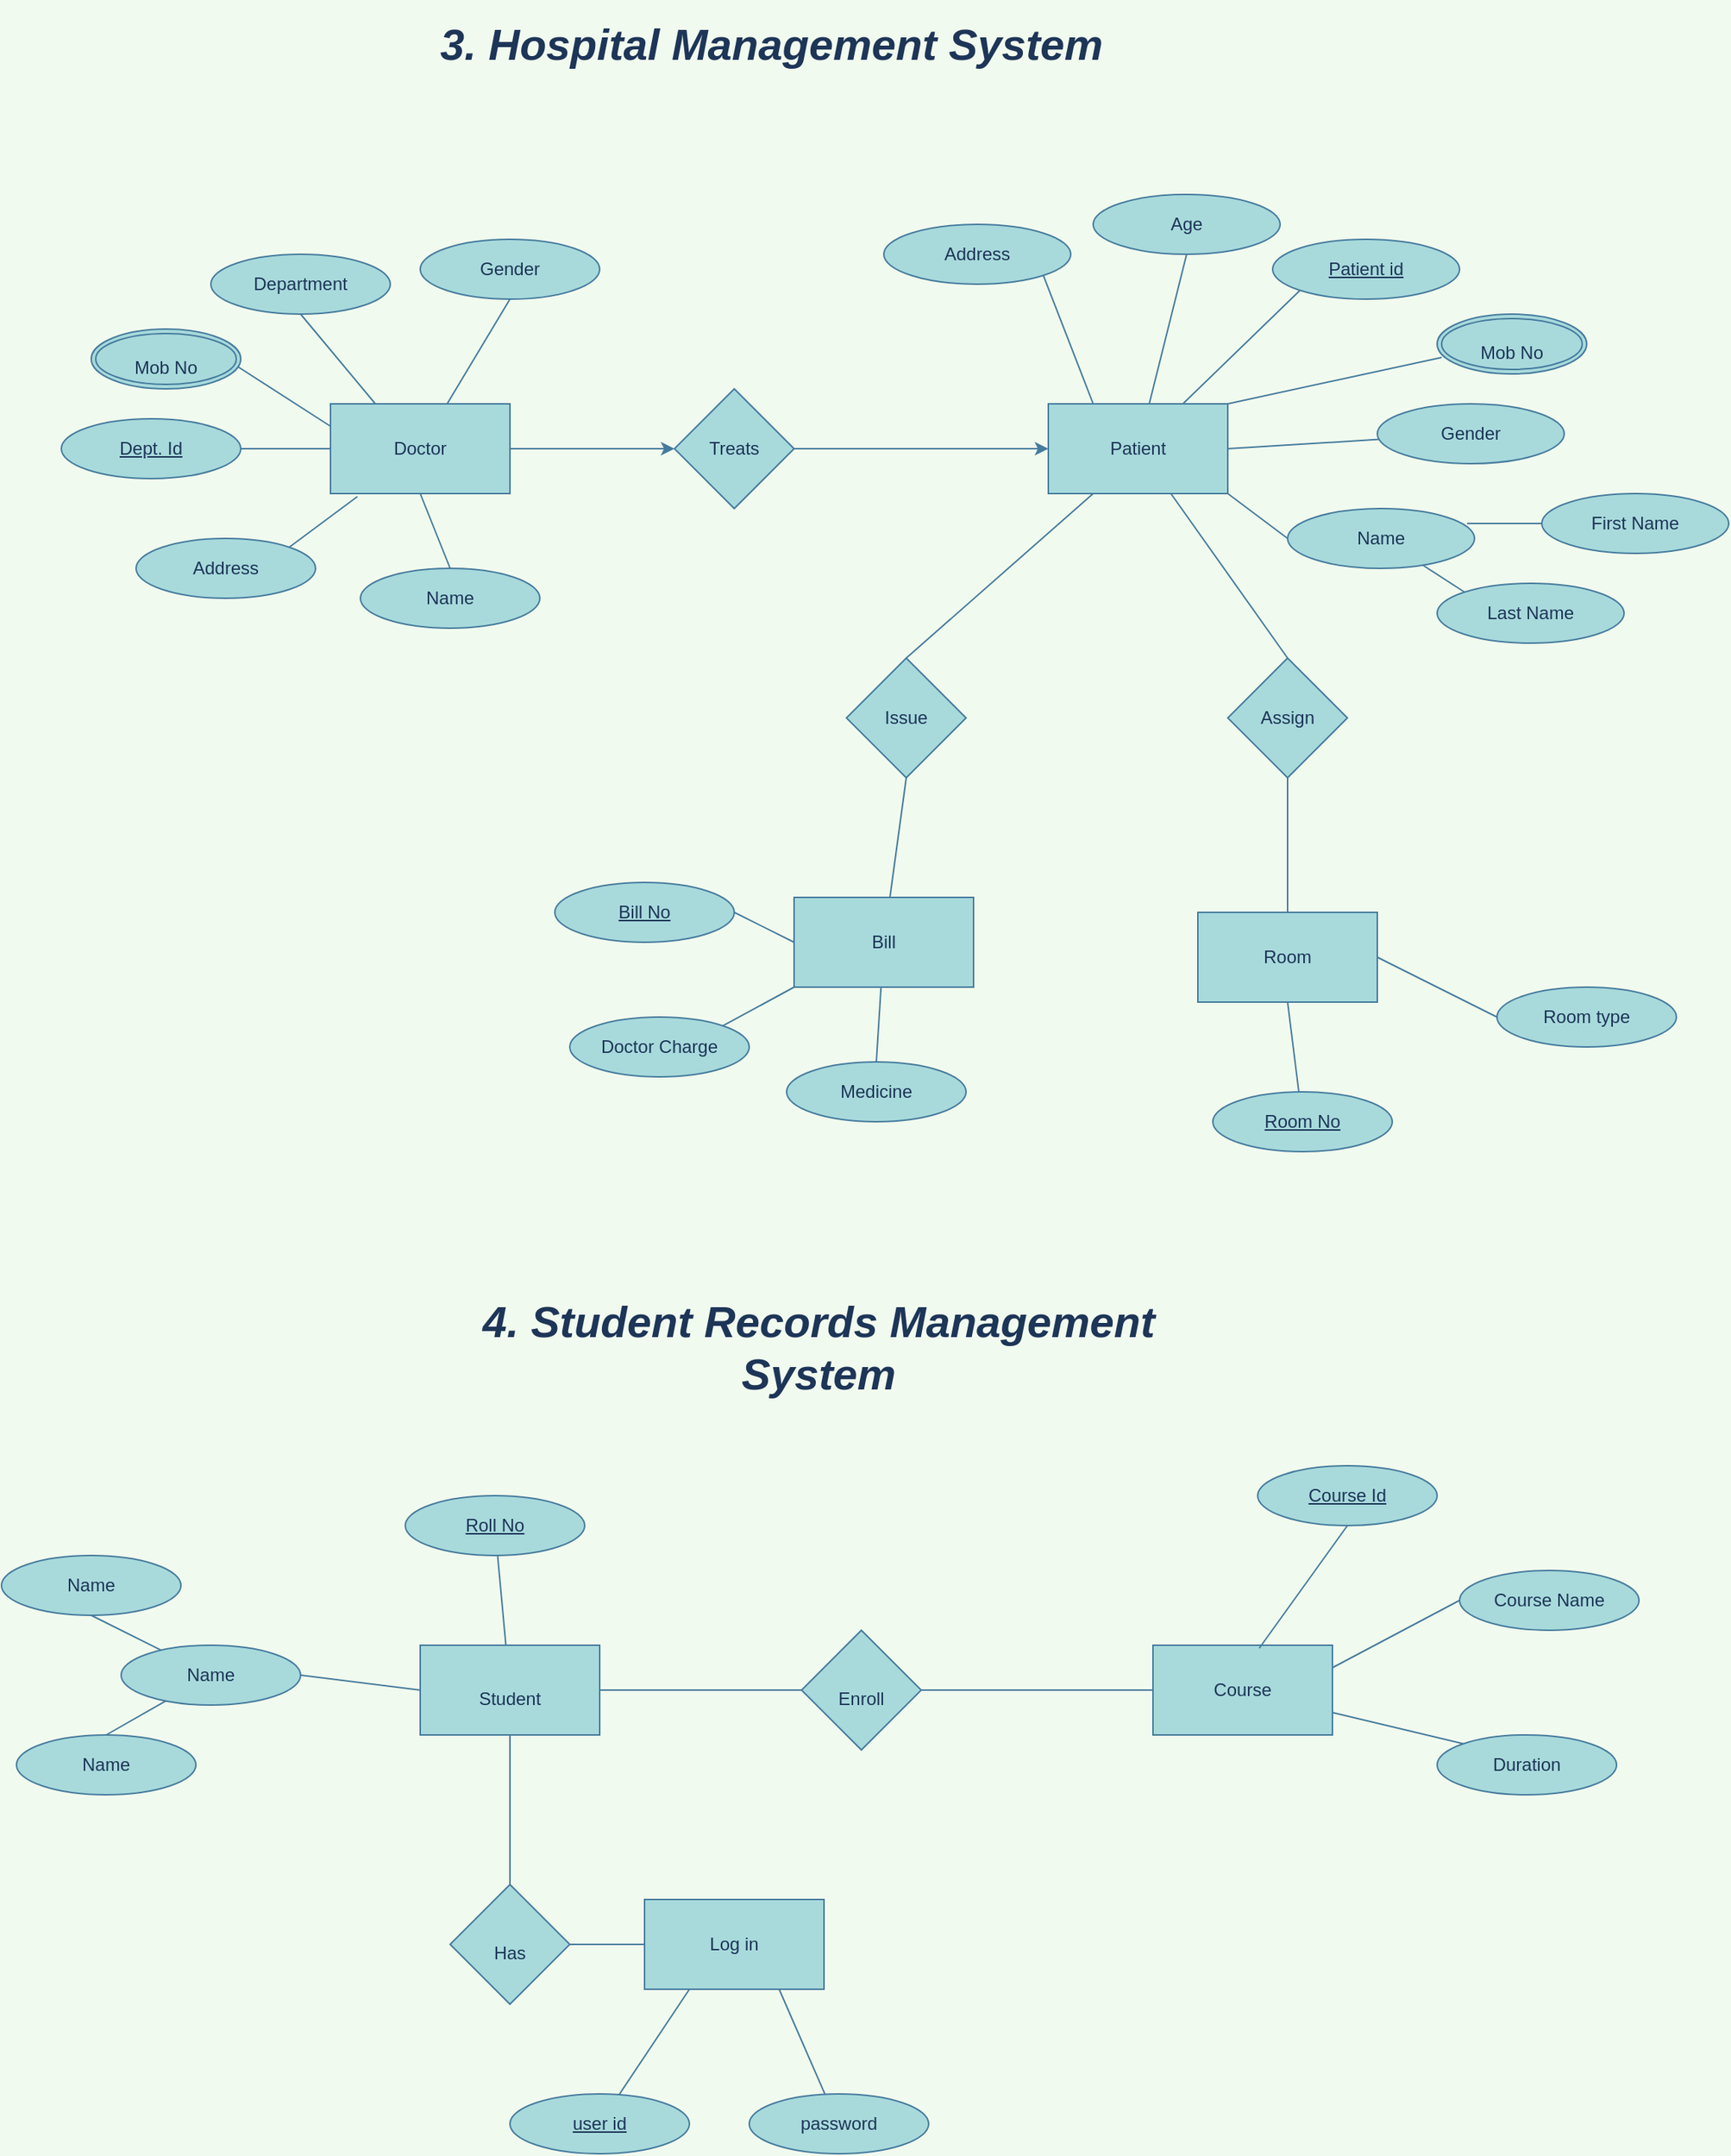 <mxfile version="13.6.3" type="github">
  <diagram id="R2lEEEUBdFMjLlhIrx00" name="Page-1">
    <mxGraphModel dx="868" dy="450" grid="1" gridSize="10" guides="1" tooltips="1" connect="1" arrows="1" fold="1" page="1" pageScale="1" pageWidth="1169" pageHeight="1654" background="#F1FAEE" math="0" shadow="0" extFonts="Permanent Marker^https://fonts.googleapis.com/css?family=Permanent+Marker">
      <root>
        <mxCell id="0" />
        <mxCell id="1" parent="0" />
        <mxCell id="_eVWGeXYlSwZRmj96UgA-4" style="edgeStyle=orthogonalEdgeStyle;rounded=0;orthogonalLoop=1;jettySize=auto;html=1;exitX=1;exitY=0.5;exitDx=0;exitDy=0;entryX=0;entryY=0.5;entryDx=0;entryDy=0;labelBackgroundColor=#F1FAEE;strokeColor=#457B9D;fontColor=#1D3557;" edge="1" parent="1" source="_eVWGeXYlSwZRmj96UgA-1" target="_eVWGeXYlSwZRmj96UgA-2">
          <mxGeometry relative="1" as="geometry" />
        </mxCell>
        <mxCell id="_eVWGeXYlSwZRmj96UgA-13" style="rounded=0;orthogonalLoop=1;jettySize=auto;html=1;exitX=0.25;exitY=0;exitDx=0;exitDy=0;endArrow=none;endFill=0;entryX=0.5;entryY=1;entryDx=0;entryDy=0;labelBackgroundColor=#F1FAEE;strokeColor=#457B9D;fontColor=#1D3557;" edge="1" parent="1" source="_eVWGeXYlSwZRmj96UgA-1" target="_eVWGeXYlSwZRmj96UgA-6">
          <mxGeometry relative="1" as="geometry">
            <mxPoint x="210" y="270" as="targetPoint" />
          </mxGeometry>
        </mxCell>
        <mxCell id="_eVWGeXYlSwZRmj96UgA-58" style="edgeStyle=none;rounded=1;orthogonalLoop=1;jettySize=auto;html=1;exitX=0;exitY=0.25;exitDx=0;exitDy=0;endArrow=none;endFill=0;strokeColor=#457B9D;fillColor=#A8DADC;fontSize=29;fontColor=#1D3557;" edge="1" parent="1" source="_eVWGeXYlSwZRmj96UgA-1">
          <mxGeometry relative="1" as="geometry">
            <mxPoint x="160" y="290" as="targetPoint" />
          </mxGeometry>
        </mxCell>
        <mxCell id="_eVWGeXYlSwZRmj96UgA-1" value="Doctor" style="rounded=0;whiteSpace=wrap;html=1;fillColor=#A8DADC;strokeColor=#457B9D;fontColor=#1D3557;" vertex="1" parent="1">
          <mxGeometry x="230" y="320" width="120" height="60" as="geometry" />
        </mxCell>
        <mxCell id="_eVWGeXYlSwZRmj96UgA-5" style="edgeStyle=orthogonalEdgeStyle;rounded=0;orthogonalLoop=1;jettySize=auto;html=1;exitX=1;exitY=0.5;exitDx=0;exitDy=0;labelBackgroundColor=#F1FAEE;strokeColor=#457B9D;fontColor=#1D3557;" edge="1" parent="1" source="_eVWGeXYlSwZRmj96UgA-2" target="_eVWGeXYlSwZRmj96UgA-3">
          <mxGeometry relative="1" as="geometry" />
        </mxCell>
        <mxCell id="_eVWGeXYlSwZRmj96UgA-2" value="Treats" style="rhombus;whiteSpace=wrap;html=1;fillColor=#A8DADC;strokeColor=#457B9D;fontColor=#1D3557;" vertex="1" parent="1">
          <mxGeometry x="460" y="310" width="80" height="80" as="geometry" />
        </mxCell>
        <mxCell id="_eVWGeXYlSwZRmj96UgA-56" style="rounded=1;orthogonalLoop=1;jettySize=auto;html=1;exitX=1;exitY=0;exitDx=0;exitDy=0;strokeColor=#457B9D;fillColor=#A8DADC;fontSize=29;fontColor=#1D3557;entryX=0.03;entryY=0.725;entryDx=0;entryDy=0;entryPerimeter=0;endArrow=none;endFill=0;" edge="1" parent="1" source="_eVWGeXYlSwZRmj96UgA-3" target="_eVWGeXYlSwZRmj96UgA-55">
          <mxGeometry relative="1" as="geometry">
            <mxPoint x="880" y="300" as="targetPoint" />
          </mxGeometry>
        </mxCell>
        <mxCell id="_eVWGeXYlSwZRmj96UgA-3" value="Patient" style="rounded=0;whiteSpace=wrap;html=1;fillColor=#A8DADC;strokeColor=#457B9D;fontColor=#1D3557;" vertex="1" parent="1">
          <mxGeometry x="710" y="320" width="120" height="60" as="geometry" />
        </mxCell>
        <mxCell id="_eVWGeXYlSwZRmj96UgA-6" value="Department" style="ellipse;whiteSpace=wrap;html=1;fillColor=#A8DADC;strokeColor=#457B9D;fontColor=#1D3557;" vertex="1" parent="1">
          <mxGeometry x="150" y="220" width="120" height="40" as="geometry" />
        </mxCell>
        <mxCell id="_eVWGeXYlSwZRmj96UgA-15" style="edgeStyle=none;rounded=0;orthogonalLoop=1;jettySize=auto;html=1;exitX=1;exitY=0.5;exitDx=0;exitDy=0;entryX=0;entryY=0.5;entryDx=0;entryDy=0;endArrow=none;endFill=0;labelBackgroundColor=#F1FAEE;strokeColor=#457B9D;fontColor=#1D3557;" edge="1" parent="1" source="_eVWGeXYlSwZRmj96UgA-8" target="_eVWGeXYlSwZRmj96UgA-1">
          <mxGeometry relative="1" as="geometry" />
        </mxCell>
        <mxCell id="_eVWGeXYlSwZRmj96UgA-8" value="&lt;u&gt;Dept. Id&lt;/u&gt;" style="ellipse;whiteSpace=wrap;html=1;fillColor=#A8DADC;strokeColor=#457B9D;fontColor=#1D3557;" vertex="1" parent="1">
          <mxGeometry x="50" y="330" width="120" height="40" as="geometry" />
        </mxCell>
        <mxCell id="_eVWGeXYlSwZRmj96UgA-18" style="edgeStyle=none;rounded=0;orthogonalLoop=1;jettySize=auto;html=1;exitX=0.5;exitY=1;exitDx=0;exitDy=0;endArrow=none;endFill=0;labelBackgroundColor=#F1FAEE;strokeColor=#457B9D;fontColor=#1D3557;" edge="1" parent="1" source="_eVWGeXYlSwZRmj96UgA-9" target="_eVWGeXYlSwZRmj96UgA-1">
          <mxGeometry relative="1" as="geometry" />
        </mxCell>
        <mxCell id="_eVWGeXYlSwZRmj96UgA-9" value="Gender" style="ellipse;whiteSpace=wrap;html=1;fillColor=#A8DADC;strokeColor=#457B9D;fontColor=#1D3557;" vertex="1" parent="1">
          <mxGeometry x="290" y="210" width="120" height="40" as="geometry" />
        </mxCell>
        <mxCell id="_eVWGeXYlSwZRmj96UgA-16" style="edgeStyle=none;rounded=0;orthogonalLoop=1;jettySize=auto;html=1;exitX=1;exitY=0;exitDx=0;exitDy=0;entryX=0.15;entryY=1.033;entryDx=0;entryDy=0;entryPerimeter=0;endArrow=none;endFill=0;labelBackgroundColor=#F1FAEE;strokeColor=#457B9D;fontColor=#1D3557;" edge="1" parent="1" source="_eVWGeXYlSwZRmj96UgA-10" target="_eVWGeXYlSwZRmj96UgA-1">
          <mxGeometry relative="1" as="geometry" />
        </mxCell>
        <mxCell id="_eVWGeXYlSwZRmj96UgA-10" value="Address" style="ellipse;whiteSpace=wrap;html=1;fillColor=#A8DADC;strokeColor=#457B9D;fontColor=#1D3557;" vertex="1" parent="1">
          <mxGeometry x="100" y="410" width="120" height="40" as="geometry" />
        </mxCell>
        <mxCell id="_eVWGeXYlSwZRmj96UgA-17" style="edgeStyle=none;rounded=0;orthogonalLoop=1;jettySize=auto;html=1;exitX=0.5;exitY=0;exitDx=0;exitDy=0;entryX=0.5;entryY=1;entryDx=0;entryDy=0;endArrow=none;endFill=0;labelBackgroundColor=#F1FAEE;strokeColor=#457B9D;fontColor=#1D3557;" edge="1" parent="1" source="_eVWGeXYlSwZRmj96UgA-11" target="_eVWGeXYlSwZRmj96UgA-1">
          <mxGeometry relative="1" as="geometry" />
        </mxCell>
        <mxCell id="_eVWGeXYlSwZRmj96UgA-11" value="Name" style="ellipse;whiteSpace=wrap;html=1;fillColor=#A8DADC;strokeColor=#457B9D;fontColor=#1D3557;" vertex="1" parent="1">
          <mxGeometry x="250" y="430" width="120" height="40" as="geometry" />
        </mxCell>
        <mxCell id="_eVWGeXYlSwZRmj96UgA-25" style="edgeStyle=none;rounded=0;orthogonalLoop=1;jettySize=auto;html=1;exitX=1;exitY=1;exitDx=0;exitDy=0;entryX=0.25;entryY=0;entryDx=0;entryDy=0;endArrow=none;endFill=0;labelBackgroundColor=#F1FAEE;strokeColor=#457B9D;fontColor=#1D3557;" edge="1" parent="1" source="_eVWGeXYlSwZRmj96UgA-19" target="_eVWGeXYlSwZRmj96UgA-3">
          <mxGeometry relative="1" as="geometry" />
        </mxCell>
        <mxCell id="_eVWGeXYlSwZRmj96UgA-19" value="Address" style="ellipse;whiteSpace=wrap;html=1;fillColor=#A8DADC;strokeColor=#457B9D;fontColor=#1D3557;" vertex="1" parent="1">
          <mxGeometry x="600" y="200" width="125" height="40" as="geometry" />
        </mxCell>
        <mxCell id="_eVWGeXYlSwZRmj96UgA-26" style="edgeStyle=none;rounded=0;orthogonalLoop=1;jettySize=auto;html=1;exitX=0.5;exitY=1;exitDx=0;exitDy=0;endArrow=none;endFill=0;labelBackgroundColor=#F1FAEE;strokeColor=#457B9D;fontColor=#1D3557;" edge="1" parent="1" source="_eVWGeXYlSwZRmj96UgA-20" target="_eVWGeXYlSwZRmj96UgA-3">
          <mxGeometry relative="1" as="geometry" />
        </mxCell>
        <mxCell id="_eVWGeXYlSwZRmj96UgA-20" value="Age" style="ellipse;whiteSpace=wrap;html=1;fillColor=#A8DADC;strokeColor=#457B9D;fontColor=#1D3557;" vertex="1" parent="1">
          <mxGeometry x="740" y="180" width="125" height="40" as="geometry" />
        </mxCell>
        <mxCell id="_eVWGeXYlSwZRmj96UgA-27" style="edgeStyle=none;rounded=0;orthogonalLoop=1;jettySize=auto;html=1;exitX=0;exitY=1;exitDx=0;exitDy=0;entryX=0.75;entryY=0;entryDx=0;entryDy=0;endArrow=none;endFill=0;labelBackgroundColor=#F1FAEE;strokeColor=#457B9D;fontColor=#1D3557;" edge="1" parent="1" source="_eVWGeXYlSwZRmj96UgA-21" target="_eVWGeXYlSwZRmj96UgA-3">
          <mxGeometry relative="1" as="geometry" />
        </mxCell>
        <mxCell id="_eVWGeXYlSwZRmj96UgA-21" value="&lt;u&gt;Patient id&lt;/u&gt;" style="ellipse;whiteSpace=wrap;html=1;fillColor=#A8DADC;strokeColor=#457B9D;fontColor=#1D3557;" vertex="1" parent="1">
          <mxGeometry x="860" y="210" width="125" height="40" as="geometry" />
        </mxCell>
        <mxCell id="_eVWGeXYlSwZRmj96UgA-29" style="edgeStyle=none;rounded=0;orthogonalLoop=1;jettySize=auto;html=1;entryX=1;entryY=0.5;entryDx=0;entryDy=0;endArrow=none;endFill=0;labelBackgroundColor=#F1FAEE;strokeColor=#457B9D;fontColor=#1D3557;" edge="1" parent="1" source="_eVWGeXYlSwZRmj96UgA-23" target="_eVWGeXYlSwZRmj96UgA-3">
          <mxGeometry relative="1" as="geometry" />
        </mxCell>
        <mxCell id="_eVWGeXYlSwZRmj96UgA-23" value="Gender" style="ellipse;whiteSpace=wrap;html=1;fillColor=#A8DADC;strokeColor=#457B9D;fontColor=#1D3557;" vertex="1" parent="1">
          <mxGeometry x="930" y="320" width="125" height="40" as="geometry" />
        </mxCell>
        <mxCell id="_eVWGeXYlSwZRmj96UgA-30" style="edgeStyle=none;rounded=0;orthogonalLoop=1;jettySize=auto;html=1;exitX=0;exitY=0.5;exitDx=0;exitDy=0;entryX=1;entryY=1;entryDx=0;entryDy=0;endArrow=none;endFill=0;labelBackgroundColor=#F1FAEE;strokeColor=#457B9D;fontColor=#1D3557;" edge="1" parent="1" source="_eVWGeXYlSwZRmj96UgA-24" target="_eVWGeXYlSwZRmj96UgA-3">
          <mxGeometry relative="1" as="geometry" />
        </mxCell>
        <mxCell id="_eVWGeXYlSwZRmj96UgA-24" value="Name" style="ellipse;whiteSpace=wrap;html=1;fillColor=#A8DADC;strokeColor=#457B9D;fontColor=#1D3557;" vertex="1" parent="1">
          <mxGeometry x="870" y="390" width="125" height="40" as="geometry" />
        </mxCell>
        <mxCell id="_eVWGeXYlSwZRmj96UgA-33" style="edgeStyle=none;rounded=0;orthogonalLoop=1;jettySize=auto;html=1;exitX=0.5;exitY=0;exitDx=0;exitDy=0;entryX=0.25;entryY=1;entryDx=0;entryDy=0;endArrow=none;endFill=0;labelBackgroundColor=#F1FAEE;strokeColor=#457B9D;fontColor=#1D3557;" edge="1" parent="1" source="_eVWGeXYlSwZRmj96UgA-31" target="_eVWGeXYlSwZRmj96UgA-3">
          <mxGeometry relative="1" as="geometry" />
        </mxCell>
        <mxCell id="_eVWGeXYlSwZRmj96UgA-36" style="edgeStyle=none;rounded=0;orthogonalLoop=1;jettySize=auto;html=1;endArrow=none;endFill=0;exitX=0.5;exitY=1;exitDx=0;exitDy=0;labelBackgroundColor=#F1FAEE;strokeColor=#457B9D;fontColor=#1D3557;" edge="1" parent="1" source="_eVWGeXYlSwZRmj96UgA-31" target="_eVWGeXYlSwZRmj96UgA-35">
          <mxGeometry relative="1" as="geometry" />
        </mxCell>
        <mxCell id="_eVWGeXYlSwZRmj96UgA-31" value="Issue" style="rhombus;whiteSpace=wrap;html=1;fillColor=#A8DADC;strokeColor=#457B9D;fontColor=#1D3557;" vertex="1" parent="1">
          <mxGeometry x="575" y="490" width="80" height="80" as="geometry" />
        </mxCell>
        <mxCell id="_eVWGeXYlSwZRmj96UgA-34" style="edgeStyle=none;rounded=0;orthogonalLoop=1;jettySize=auto;html=1;exitX=0.5;exitY=0;exitDx=0;exitDy=0;entryX=0.683;entryY=1;entryDx=0;entryDy=0;entryPerimeter=0;endArrow=none;endFill=0;labelBackgroundColor=#F1FAEE;strokeColor=#457B9D;fontColor=#1D3557;" edge="1" parent="1" source="_eVWGeXYlSwZRmj96UgA-32" target="_eVWGeXYlSwZRmj96UgA-3">
          <mxGeometry relative="1" as="geometry" />
        </mxCell>
        <mxCell id="_eVWGeXYlSwZRmj96UgA-38" style="edgeStyle=none;rounded=0;orthogonalLoop=1;jettySize=auto;html=1;exitX=0.5;exitY=1;exitDx=0;exitDy=0;endArrow=none;endFill=0;labelBackgroundColor=#F1FAEE;strokeColor=#457B9D;fontColor=#1D3557;" edge="1" parent="1" source="_eVWGeXYlSwZRmj96UgA-32" target="_eVWGeXYlSwZRmj96UgA-37">
          <mxGeometry relative="1" as="geometry" />
        </mxCell>
        <mxCell id="_eVWGeXYlSwZRmj96UgA-32" value="Assign" style="rhombus;whiteSpace=wrap;html=1;fillColor=#A8DADC;strokeColor=#457B9D;fontColor=#1D3557;" vertex="1" parent="1">
          <mxGeometry x="830" y="490" width="80" height="80" as="geometry" />
        </mxCell>
        <mxCell id="_eVWGeXYlSwZRmj96UgA-35" value="Bill" style="rounded=0;whiteSpace=wrap;html=1;fillColor=#A8DADC;strokeColor=#457B9D;fontColor=#1D3557;" vertex="1" parent="1">
          <mxGeometry x="540" y="650" width="120" height="60" as="geometry" />
        </mxCell>
        <mxCell id="_eVWGeXYlSwZRmj96UgA-48" style="edgeStyle=none;rounded=0;orthogonalLoop=1;jettySize=auto;html=1;exitX=0.5;exitY=1;exitDx=0;exitDy=0;endArrow=none;endFill=0;labelBackgroundColor=#F1FAEE;strokeColor=#457B9D;fontColor=#1D3557;" edge="1" parent="1" source="_eVWGeXYlSwZRmj96UgA-37" target="_eVWGeXYlSwZRmj96UgA-46">
          <mxGeometry relative="1" as="geometry" />
        </mxCell>
        <mxCell id="_eVWGeXYlSwZRmj96UgA-49" style="edgeStyle=none;rounded=0;orthogonalLoop=1;jettySize=auto;html=1;exitX=1;exitY=0.5;exitDx=0;exitDy=0;entryX=0;entryY=0.5;entryDx=0;entryDy=0;endArrow=none;endFill=0;labelBackgroundColor=#F1FAEE;strokeColor=#457B9D;fontColor=#1D3557;" edge="1" parent="1" source="_eVWGeXYlSwZRmj96UgA-37" target="_eVWGeXYlSwZRmj96UgA-45">
          <mxGeometry relative="1" as="geometry" />
        </mxCell>
        <mxCell id="_eVWGeXYlSwZRmj96UgA-37" value="Room" style="rounded=0;whiteSpace=wrap;html=1;fillColor=#A8DADC;strokeColor=#457B9D;fontColor=#1D3557;" vertex="1" parent="1">
          <mxGeometry x="810" y="660" width="120" height="60" as="geometry" />
        </mxCell>
        <mxCell id="_eVWGeXYlSwZRmj96UgA-42" style="edgeStyle=none;rounded=0;orthogonalLoop=1;jettySize=auto;html=1;exitX=1;exitY=0.5;exitDx=0;exitDy=0;entryX=0;entryY=0.5;entryDx=0;entryDy=0;endArrow=none;endFill=0;labelBackgroundColor=#F1FAEE;strokeColor=#457B9D;fontColor=#1D3557;" edge="1" parent="1" source="_eVWGeXYlSwZRmj96UgA-39" target="_eVWGeXYlSwZRmj96UgA-35">
          <mxGeometry relative="1" as="geometry" />
        </mxCell>
        <mxCell id="_eVWGeXYlSwZRmj96UgA-39" value="&lt;u&gt;Bill No&lt;/u&gt;" style="ellipse;whiteSpace=wrap;html=1;fillColor=#A8DADC;strokeColor=#457B9D;fontColor=#1D3557;" vertex="1" parent="1">
          <mxGeometry x="380" y="640" width="120" height="40" as="geometry" />
        </mxCell>
        <mxCell id="_eVWGeXYlSwZRmj96UgA-43" style="edgeStyle=none;rounded=0;orthogonalLoop=1;jettySize=auto;html=1;exitX=1;exitY=0;exitDx=0;exitDy=0;entryX=0;entryY=1;entryDx=0;entryDy=0;endArrow=none;endFill=0;labelBackgroundColor=#F1FAEE;strokeColor=#457B9D;fontColor=#1D3557;" edge="1" parent="1" source="_eVWGeXYlSwZRmj96UgA-40" target="_eVWGeXYlSwZRmj96UgA-35">
          <mxGeometry relative="1" as="geometry" />
        </mxCell>
        <mxCell id="_eVWGeXYlSwZRmj96UgA-40" value="Doctor Charge" style="ellipse;whiteSpace=wrap;html=1;fillColor=#A8DADC;strokeColor=#457B9D;fontColor=#1D3557;" vertex="1" parent="1">
          <mxGeometry x="390" y="730" width="120" height="40" as="geometry" />
        </mxCell>
        <mxCell id="_eVWGeXYlSwZRmj96UgA-44" style="edgeStyle=none;rounded=0;orthogonalLoop=1;jettySize=auto;html=1;exitX=0.5;exitY=0;exitDx=0;exitDy=0;endArrow=none;endFill=0;labelBackgroundColor=#F1FAEE;strokeColor=#457B9D;fontColor=#1D3557;" edge="1" parent="1" source="_eVWGeXYlSwZRmj96UgA-41" target="_eVWGeXYlSwZRmj96UgA-35">
          <mxGeometry relative="1" as="geometry" />
        </mxCell>
        <mxCell id="_eVWGeXYlSwZRmj96UgA-41" value="Medicine" style="ellipse;whiteSpace=wrap;html=1;fillColor=#A8DADC;strokeColor=#457B9D;fontColor=#1D3557;" vertex="1" parent="1">
          <mxGeometry x="535" y="760" width="120" height="40" as="geometry" />
        </mxCell>
        <mxCell id="_eVWGeXYlSwZRmj96UgA-45" value="Room type" style="ellipse;whiteSpace=wrap;html=1;fillColor=#A8DADC;strokeColor=#457B9D;fontColor=#1D3557;" vertex="1" parent="1">
          <mxGeometry x="1010" y="710" width="120" height="40" as="geometry" />
        </mxCell>
        <mxCell id="_eVWGeXYlSwZRmj96UgA-46" value="&lt;u&gt;Room No&lt;/u&gt;" style="ellipse;whiteSpace=wrap;html=1;fillColor=#A8DADC;strokeColor=#457B9D;fontColor=#1D3557;" vertex="1" parent="1">
          <mxGeometry x="820" y="780" width="120" height="40" as="geometry" />
        </mxCell>
        <mxCell id="_eVWGeXYlSwZRmj96UgA-52" style="edgeStyle=none;rounded=0;orthogonalLoop=1;jettySize=auto;html=1;entryX=0.96;entryY=0.25;entryDx=0;entryDy=0;entryPerimeter=0;endArrow=none;endFill=0;labelBackgroundColor=#F1FAEE;strokeColor=#457B9D;fontColor=#1D3557;" edge="1" parent="1" source="_eVWGeXYlSwZRmj96UgA-50" target="_eVWGeXYlSwZRmj96UgA-24">
          <mxGeometry relative="1" as="geometry" />
        </mxCell>
        <mxCell id="_eVWGeXYlSwZRmj96UgA-50" value="First Name" style="ellipse;whiteSpace=wrap;html=1;fillColor=#A8DADC;strokeColor=#457B9D;fontColor=#1D3557;" vertex="1" parent="1">
          <mxGeometry x="1040" y="380" width="125" height="40" as="geometry" />
        </mxCell>
        <mxCell id="_eVWGeXYlSwZRmj96UgA-53" style="edgeStyle=none;rounded=0;orthogonalLoop=1;jettySize=auto;html=1;exitX=0;exitY=0;exitDx=0;exitDy=0;endArrow=none;endFill=0;labelBackgroundColor=#F1FAEE;strokeColor=#457B9D;fontColor=#1D3557;" edge="1" parent="1" source="_eVWGeXYlSwZRmj96UgA-51" target="_eVWGeXYlSwZRmj96UgA-24">
          <mxGeometry relative="1" as="geometry" />
        </mxCell>
        <mxCell id="_eVWGeXYlSwZRmj96UgA-51" value="Last Name" style="ellipse;whiteSpace=wrap;html=1;fillColor=#A8DADC;strokeColor=#457B9D;fontColor=#1D3557;" vertex="1" parent="1">
          <mxGeometry x="970" y="440" width="125" height="40" as="geometry" />
        </mxCell>
        <mxCell id="_eVWGeXYlSwZRmj96UgA-54" value="&lt;b&gt;&lt;i&gt;3. Hospital Management System&lt;/i&gt;&lt;/b&gt;" style="text;html=1;strokeColor=none;fillColor=none;align=center;verticalAlign=middle;whiteSpace=wrap;rounded=0;fontColor=#1D3557;fontSize=29;" vertex="1" parent="1">
          <mxGeometry x="280" y="50" width="490" height="60" as="geometry" />
        </mxCell>
        <mxCell id="_eVWGeXYlSwZRmj96UgA-55" value="&lt;font style=&quot;font-size: 12px&quot;&gt;Mob No&lt;/font&gt;" style="ellipse;shape=doubleEllipse;margin=3;whiteSpace=wrap;html=1;align=center;rounded=0;strokeColor=#457B9D;fillColor=#A8DADC;fontSize=29;fontColor=#1D3557;" vertex="1" parent="1">
          <mxGeometry x="970" y="260" width="100" height="40" as="geometry" />
        </mxCell>
        <mxCell id="_eVWGeXYlSwZRmj96UgA-57" value="&lt;font style=&quot;font-size: 12px&quot;&gt;Mob No&lt;/font&gt;" style="ellipse;shape=doubleEllipse;margin=3;whiteSpace=wrap;html=1;align=center;rounded=0;strokeColor=#457B9D;fillColor=#A8DADC;fontSize=29;fontColor=#1D3557;" vertex="1" parent="1">
          <mxGeometry x="70" y="270" width="100" height="40" as="geometry" />
        </mxCell>
        <mxCell id="_eVWGeXYlSwZRmj96UgA-59" value="&lt;b&gt;&lt;i&gt;4. Student Records Management System&lt;/i&gt;&lt;/b&gt;" style="text;html=1;strokeColor=none;fillColor=none;align=center;verticalAlign=middle;whiteSpace=wrap;rounded=0;fontSize=29;fontColor=#1D3557;" vertex="1" parent="1">
          <mxGeometry x="303" y="941" width="507" height="20" as="geometry" />
        </mxCell>
        <mxCell id="_eVWGeXYlSwZRmj96UgA-64" style="edgeStyle=none;rounded=1;orthogonalLoop=1;jettySize=auto;html=1;entryX=0.5;entryY=0;entryDx=0;entryDy=0;endArrow=none;endFill=0;strokeColor=#457B9D;fillColor=#A8DADC;fontSize=29;fontColor=#1D3557;" edge="1" parent="1" source="_eVWGeXYlSwZRmj96UgA-60" target="_eVWGeXYlSwZRmj96UgA-63">
          <mxGeometry relative="1" as="geometry" />
        </mxCell>
        <mxCell id="_eVWGeXYlSwZRmj96UgA-65" style="edgeStyle=none;rounded=1;orthogonalLoop=1;jettySize=auto;html=1;exitX=1;exitY=0.5;exitDx=0;exitDy=0;endArrow=none;endFill=0;strokeColor=#457B9D;fillColor=#A8DADC;fontSize=29;fontColor=#1D3557;" edge="1" parent="1" source="_eVWGeXYlSwZRmj96UgA-60" target="_eVWGeXYlSwZRmj96UgA-61">
          <mxGeometry relative="1" as="geometry" />
        </mxCell>
        <mxCell id="_eVWGeXYlSwZRmj96UgA-60" value="&lt;font style=&quot;font-size: 12px&quot;&gt;Student&lt;/font&gt;" style="rounded=0;whiteSpace=wrap;html=1;strokeColor=#457B9D;fillColor=#A8DADC;fontSize=29;fontColor=#1D3557;" vertex="1" parent="1">
          <mxGeometry x="290" y="1150" width="120" height="60" as="geometry" />
        </mxCell>
        <mxCell id="_eVWGeXYlSwZRmj96UgA-66" style="edgeStyle=none;rounded=1;orthogonalLoop=1;jettySize=auto;html=1;exitX=1;exitY=0.5;exitDx=0;exitDy=0;entryX=0;entryY=0.5;entryDx=0;entryDy=0;endArrow=none;endFill=0;strokeColor=#457B9D;fillColor=#A8DADC;fontSize=29;fontColor=#1D3557;" edge="1" parent="1" source="_eVWGeXYlSwZRmj96UgA-61" target="_eVWGeXYlSwZRmj96UgA-62">
          <mxGeometry relative="1" as="geometry" />
        </mxCell>
        <mxCell id="_eVWGeXYlSwZRmj96UgA-61" value="&lt;font style=&quot;font-size: 12px&quot;&gt;Enroll&lt;/font&gt;" style="rhombus;whiteSpace=wrap;html=1;rounded=0;strokeColor=#457B9D;fillColor=#A8DADC;fontSize=29;fontColor=#1D3557;" vertex="1" parent="1">
          <mxGeometry x="545" y="1140" width="80" height="80" as="geometry" />
        </mxCell>
        <mxCell id="_eVWGeXYlSwZRmj96UgA-62" value="Course" style="rounded=0;whiteSpace=wrap;html=1;strokeColor=#457B9D;fillColor=#A8DADC;fontSize=12;fontColor=#1D3557;" vertex="1" parent="1">
          <mxGeometry x="780" y="1150" width="120" height="60" as="geometry" />
        </mxCell>
        <mxCell id="_eVWGeXYlSwZRmj96UgA-68" style="edgeStyle=none;rounded=1;orthogonalLoop=1;jettySize=auto;html=1;exitX=1;exitY=0.5;exitDx=0;exitDy=0;entryX=0;entryY=0.5;entryDx=0;entryDy=0;endArrow=none;endFill=0;strokeColor=#457B9D;fillColor=#A8DADC;fontSize=12;fontColor=#1D3557;" edge="1" parent="1" source="_eVWGeXYlSwZRmj96UgA-63" target="_eVWGeXYlSwZRmj96UgA-67">
          <mxGeometry relative="1" as="geometry" />
        </mxCell>
        <mxCell id="_eVWGeXYlSwZRmj96UgA-63" value="&lt;font style=&quot;font-size: 12px&quot;&gt;Has&lt;/font&gt;" style="rhombus;whiteSpace=wrap;html=1;rounded=0;strokeColor=#457B9D;fillColor=#A8DADC;fontSize=29;fontColor=#1D3557;" vertex="1" parent="1">
          <mxGeometry x="310" y="1310" width="80" height="80" as="geometry" />
        </mxCell>
        <mxCell id="_eVWGeXYlSwZRmj96UgA-71" style="edgeStyle=none;rounded=1;orthogonalLoop=1;jettySize=auto;html=1;exitX=0.25;exitY=1;exitDx=0;exitDy=0;endArrow=none;endFill=0;strokeColor=#457B9D;fillColor=#A8DADC;fontSize=12;fontColor=#1D3557;" edge="1" parent="1" source="_eVWGeXYlSwZRmj96UgA-67" target="_eVWGeXYlSwZRmj96UgA-69">
          <mxGeometry relative="1" as="geometry" />
        </mxCell>
        <mxCell id="_eVWGeXYlSwZRmj96UgA-72" style="edgeStyle=none;rounded=1;orthogonalLoop=1;jettySize=auto;html=1;exitX=0.75;exitY=1;exitDx=0;exitDy=0;entryX=0.425;entryY=0.025;entryDx=0;entryDy=0;entryPerimeter=0;endArrow=none;endFill=0;strokeColor=#457B9D;fillColor=#A8DADC;fontSize=12;fontColor=#1D3557;" edge="1" parent="1" source="_eVWGeXYlSwZRmj96UgA-67" target="_eVWGeXYlSwZRmj96UgA-70">
          <mxGeometry relative="1" as="geometry" />
        </mxCell>
        <mxCell id="_eVWGeXYlSwZRmj96UgA-67" value="Log in" style="rounded=0;whiteSpace=wrap;html=1;strokeColor=#457B9D;fillColor=#A8DADC;fontSize=12;fontColor=#1D3557;" vertex="1" parent="1">
          <mxGeometry x="440" y="1320" width="120" height="60" as="geometry" />
        </mxCell>
        <mxCell id="_eVWGeXYlSwZRmj96UgA-69" value="&lt;u&gt;user id&lt;/u&gt;" style="ellipse;whiteSpace=wrap;html=1;rounded=0;strokeColor=#457B9D;fillColor=#A8DADC;fontSize=12;fontColor=#1D3557;" vertex="1" parent="1">
          <mxGeometry x="350" y="1450" width="120" height="40" as="geometry" />
        </mxCell>
        <mxCell id="_eVWGeXYlSwZRmj96UgA-70" value="password" style="ellipse;whiteSpace=wrap;html=1;rounded=0;strokeColor=#457B9D;fillColor=#A8DADC;fontSize=12;fontColor=#1D3557;" vertex="1" parent="1">
          <mxGeometry x="510" y="1450" width="120" height="40" as="geometry" />
        </mxCell>
        <mxCell id="_eVWGeXYlSwZRmj96UgA-76" style="edgeStyle=none;rounded=1;orthogonalLoop=1;jettySize=auto;html=1;exitX=0.5;exitY=1;exitDx=0;exitDy=0;entryX=0.592;entryY=0.033;entryDx=0;entryDy=0;entryPerimeter=0;endArrow=none;endFill=0;strokeColor=#457B9D;fillColor=#A8DADC;fontSize=12;fontColor=#1D3557;" edge="1" parent="1" source="_eVWGeXYlSwZRmj96UgA-73" target="_eVWGeXYlSwZRmj96UgA-62">
          <mxGeometry relative="1" as="geometry" />
        </mxCell>
        <mxCell id="_eVWGeXYlSwZRmj96UgA-73" value="&lt;u&gt;Course Id&lt;/u&gt;" style="ellipse;whiteSpace=wrap;html=1;rounded=0;strokeColor=#457B9D;fillColor=#A8DADC;fontSize=12;fontColor=#1D3557;" vertex="1" parent="1">
          <mxGeometry x="850" y="1030" width="120" height="40" as="geometry" />
        </mxCell>
        <mxCell id="_eVWGeXYlSwZRmj96UgA-77" style="edgeStyle=none;rounded=1;orthogonalLoop=1;jettySize=auto;html=1;exitX=0;exitY=0.5;exitDx=0;exitDy=0;entryX=1;entryY=0.25;entryDx=0;entryDy=0;endArrow=none;endFill=0;strokeColor=#457B9D;fillColor=#A8DADC;fontSize=12;fontColor=#1D3557;" edge="1" parent="1" source="_eVWGeXYlSwZRmj96UgA-74" target="_eVWGeXYlSwZRmj96UgA-62">
          <mxGeometry relative="1" as="geometry" />
        </mxCell>
        <mxCell id="_eVWGeXYlSwZRmj96UgA-74" value="Course Name" style="ellipse;whiteSpace=wrap;html=1;rounded=0;strokeColor=#457B9D;fillColor=#A8DADC;fontSize=12;fontColor=#1D3557;" vertex="1" parent="1">
          <mxGeometry x="985" y="1100" width="120" height="40" as="geometry" />
        </mxCell>
        <mxCell id="_eVWGeXYlSwZRmj96UgA-78" style="edgeStyle=none;rounded=1;orthogonalLoop=1;jettySize=auto;html=1;exitX=0;exitY=0;exitDx=0;exitDy=0;entryX=1;entryY=0.75;entryDx=0;entryDy=0;endArrow=none;endFill=0;strokeColor=#457B9D;fillColor=#A8DADC;fontSize=12;fontColor=#1D3557;" edge="1" parent="1" source="_eVWGeXYlSwZRmj96UgA-75" target="_eVWGeXYlSwZRmj96UgA-62">
          <mxGeometry relative="1" as="geometry" />
        </mxCell>
        <mxCell id="_eVWGeXYlSwZRmj96UgA-75" value="Duration" style="ellipse;whiteSpace=wrap;html=1;rounded=0;strokeColor=#457B9D;fillColor=#A8DADC;fontSize=12;fontColor=#1D3557;" vertex="1" parent="1">
          <mxGeometry x="970" y="1210" width="120" height="40" as="geometry" />
        </mxCell>
        <mxCell id="_eVWGeXYlSwZRmj96UgA-80" style="edgeStyle=none;rounded=1;orthogonalLoop=1;jettySize=auto;html=1;endArrow=none;endFill=0;strokeColor=#457B9D;fillColor=#A8DADC;fontSize=12;fontColor=#1D3557;" edge="1" parent="1" source="_eVWGeXYlSwZRmj96UgA-79" target="_eVWGeXYlSwZRmj96UgA-60">
          <mxGeometry relative="1" as="geometry" />
        </mxCell>
        <mxCell id="_eVWGeXYlSwZRmj96UgA-79" value="&lt;u&gt;Roll No&lt;/u&gt;" style="ellipse;whiteSpace=wrap;html=1;rounded=0;strokeColor=#457B9D;fillColor=#A8DADC;fontSize=12;fontColor=#1D3557;" vertex="1" parent="1">
          <mxGeometry x="280" y="1050" width="120" height="40" as="geometry" />
        </mxCell>
        <mxCell id="_eVWGeXYlSwZRmj96UgA-89" style="edgeStyle=none;rounded=1;orthogonalLoop=1;jettySize=auto;html=1;exitX=1;exitY=0.5;exitDx=0;exitDy=0;entryX=0;entryY=0.5;entryDx=0;entryDy=0;endArrow=none;endFill=0;strokeColor=#457B9D;fillColor=#A8DADC;fontSize=12;fontColor=#1D3557;" edge="1" parent="1" source="_eVWGeXYlSwZRmj96UgA-83" target="_eVWGeXYlSwZRmj96UgA-60">
          <mxGeometry relative="1" as="geometry" />
        </mxCell>
        <mxCell id="_eVWGeXYlSwZRmj96UgA-83" value="Name" style="ellipse;whiteSpace=wrap;html=1;rounded=0;strokeColor=#457B9D;fillColor=#A8DADC;fontSize=12;fontColor=#1D3557;" vertex="1" parent="1">
          <mxGeometry x="90" y="1150" width="120" height="40" as="geometry" />
        </mxCell>
        <mxCell id="_eVWGeXYlSwZRmj96UgA-87" style="edgeStyle=none;rounded=1;orthogonalLoop=1;jettySize=auto;html=1;exitX=0.5;exitY=1;exitDx=0;exitDy=0;endArrow=none;endFill=0;strokeColor=#457B9D;fillColor=#A8DADC;fontSize=12;fontColor=#1D3557;" edge="1" parent="1" source="_eVWGeXYlSwZRmj96UgA-84" target="_eVWGeXYlSwZRmj96UgA-83">
          <mxGeometry relative="1" as="geometry" />
        </mxCell>
        <mxCell id="_eVWGeXYlSwZRmj96UgA-84" value="Name" style="ellipse;whiteSpace=wrap;html=1;rounded=0;strokeColor=#457B9D;fillColor=#A8DADC;fontSize=12;fontColor=#1D3557;" vertex="1" parent="1">
          <mxGeometry x="10" y="1090" width="120" height="40" as="geometry" />
        </mxCell>
        <mxCell id="_eVWGeXYlSwZRmj96UgA-88" style="edgeStyle=none;rounded=1;orthogonalLoop=1;jettySize=auto;html=1;exitX=0.5;exitY=0;exitDx=0;exitDy=0;endArrow=none;endFill=0;strokeColor=#457B9D;fillColor=#A8DADC;fontSize=12;fontColor=#1D3557;" edge="1" parent="1" source="_eVWGeXYlSwZRmj96UgA-85" target="_eVWGeXYlSwZRmj96UgA-83">
          <mxGeometry relative="1" as="geometry" />
        </mxCell>
        <mxCell id="_eVWGeXYlSwZRmj96UgA-85" value="Name" style="ellipse;whiteSpace=wrap;html=1;rounded=0;strokeColor=#457B9D;fillColor=#A8DADC;fontSize=12;fontColor=#1D3557;" vertex="1" parent="1">
          <mxGeometry x="20" y="1210" width="120" height="40" as="geometry" />
        </mxCell>
      </root>
    </mxGraphModel>
  </diagram>
</mxfile>
